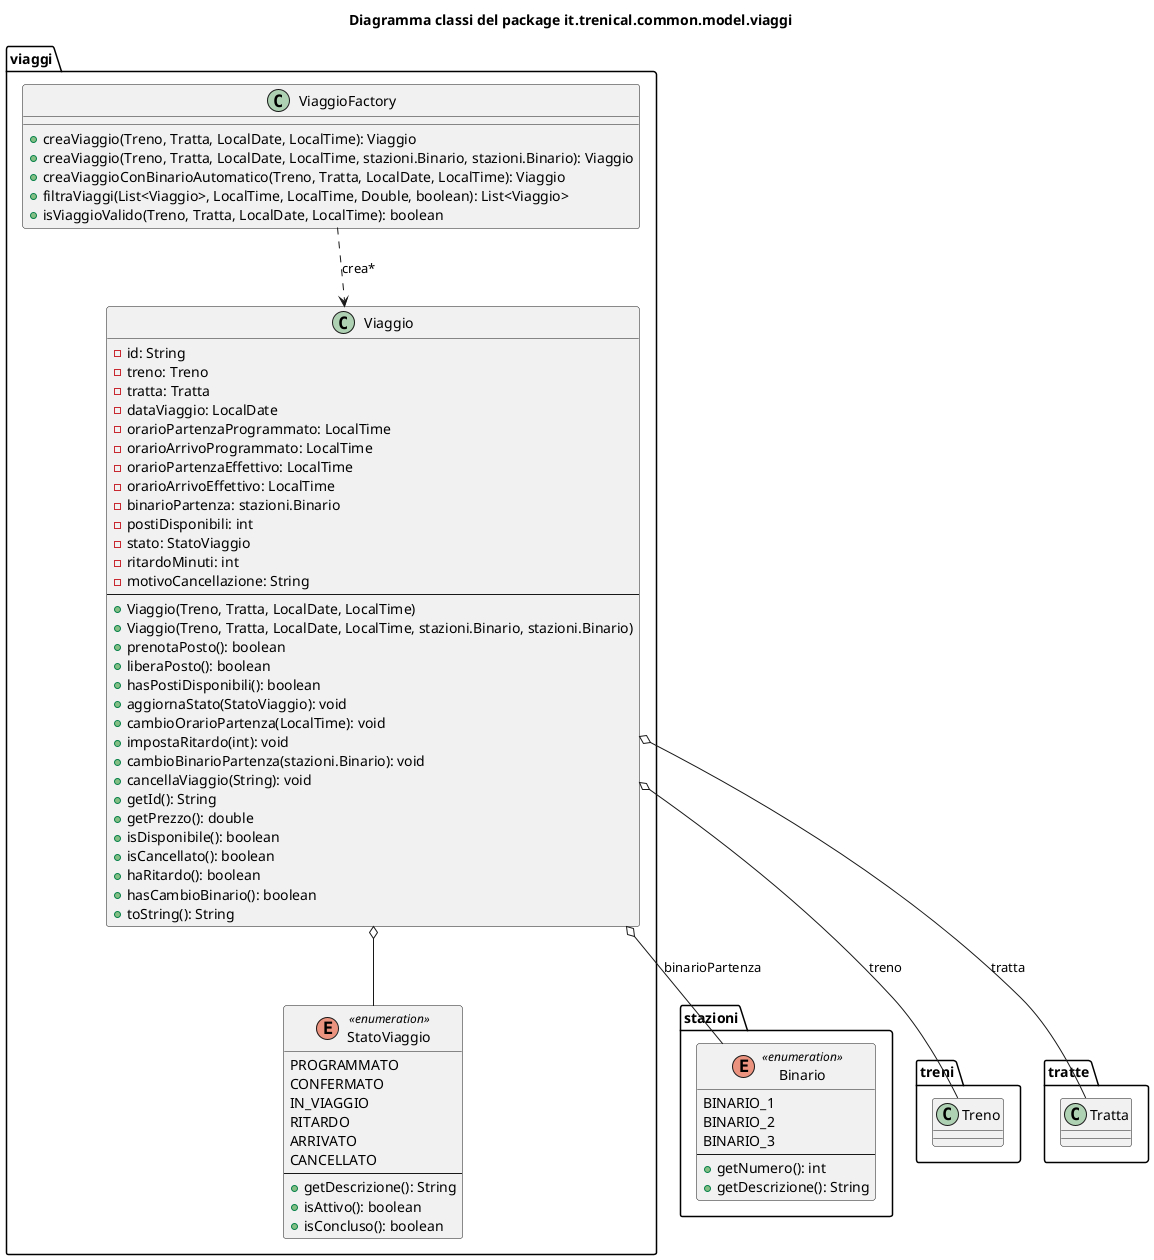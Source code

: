@startuml ViaggiModel
title Diagramma classi del package it.trenical.common.model.viaggi

' Definizione del package esterno contenente Binario
package stazioni {
  enum Binario <<enumeration>> {
    BINARIO_1
    BINARIO_2
    BINARIO_3
    --
    + getNumero(): int
    + getDescrizione(): String
  }
}

package viaggi {
  
  enum StatoViaggio <<enumeration>> {
    PROGRAMMATO
    CONFERMATO
    IN_VIAGGIO
    RITARDO
    ARRIVATO
    CANCELLATO
    --
    + getDescrizione(): String
    + isAttivo(): boolean
    + isConcluso(): boolean
  }

  class Viaggio {
    - id: String
    - treno: Treno
    - tratta: Tratta
    - dataViaggio: LocalDate
    - orarioPartenzaProgrammato: LocalTime
    - orarioArrivoProgrammato: LocalTime
    - orarioPartenzaEffettivo: LocalTime
    - orarioArrivoEffettivo: LocalTime
    - binarioPartenza: stazioni.Binario
    - postiDisponibili: int
    - stato: StatoViaggio
    - ritardoMinuti: int
    - motivoCancellazione: String
    --
    + Viaggio(Treno, Tratta, LocalDate, LocalTime)
    + Viaggio(Treno, Tratta, LocalDate, LocalTime, stazioni.Binario, stazioni.Binario)
    + prenotaPosto(): boolean
    + liberaPosto(): boolean
    + hasPostiDisponibili(): boolean
    + aggiornaStato(StatoViaggio): void
    + cambioOrarioPartenza(LocalTime): void
    + impostaRitardo(int): void
    + cambioBinarioPartenza(stazioni.Binario): void
    + cancellaViaggio(String): void
    + getId(): String
    + getPrezzo(): double
    + isDisponibile(): boolean
    + isCancellato(): boolean
    + haRitardo(): boolean
    + hasCambioBinario(): boolean
    + toString(): String
  }

  class ViaggioFactory {
    + creaViaggio(Treno, Tratta, LocalDate, LocalTime): Viaggio
    + creaViaggio(Treno, Tratta, LocalDate, LocalTime, stazioni.Binario, stazioni.Binario): Viaggio
    + creaViaggioConBinarioAutomatico(Treno, Tratta, LocalDate, LocalTime): Viaggio
    + filtraViaggi(List<Viaggio>, LocalTime, LocalTime, Double, boolean): List<Viaggio>
    + isViaggioValido(Treno, Tratta, LocalDate, LocalTime): boolean
  }

}

' relazioni con altri package
Viaggio o-- StatoViaggio
ViaggioFactory ..> Viaggio           : crea*
Viaggio o-- treni.Treno                    : treno
Viaggio o-- tratte.Tratta                  : tratta
Viaggio o-- stazioni.Binario         : binarioPartenza

@enduml